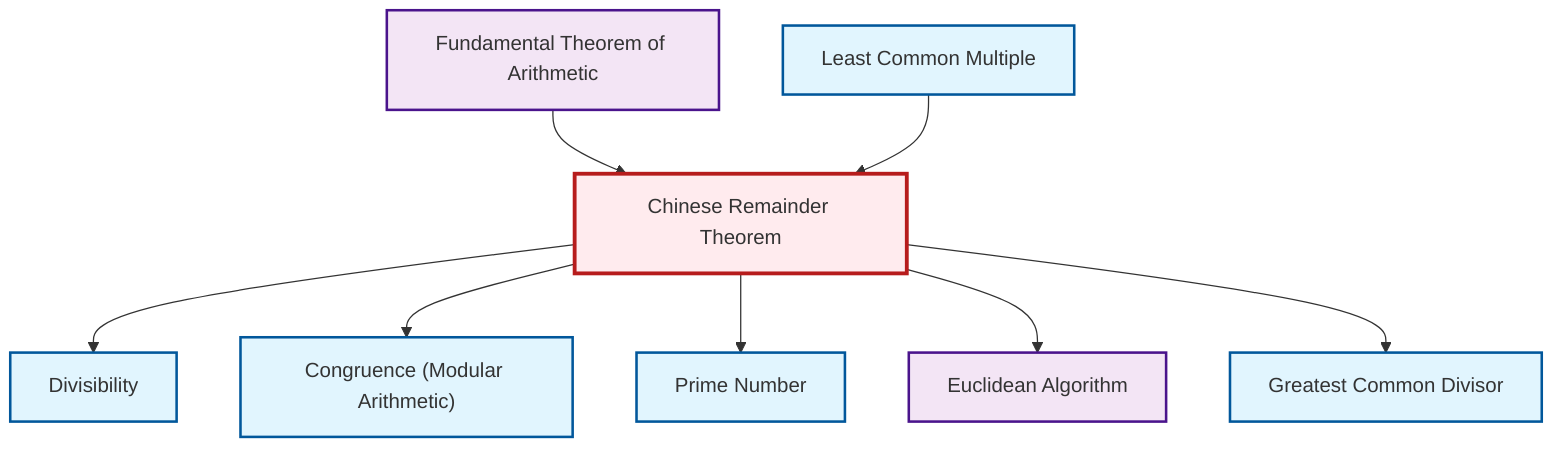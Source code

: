 graph TD
    classDef definition fill:#e1f5fe,stroke:#01579b,stroke-width:2px
    classDef theorem fill:#f3e5f5,stroke:#4a148c,stroke-width:2px
    classDef axiom fill:#fff3e0,stroke:#e65100,stroke-width:2px
    classDef example fill:#e8f5e9,stroke:#1b5e20,stroke-width:2px
    classDef current fill:#ffebee,stroke:#b71c1c,stroke-width:3px
    def-gcd["Greatest Common Divisor"]:::definition
    thm-fundamental-arithmetic["Fundamental Theorem of Arithmetic"]:::theorem
    def-prime["Prime Number"]:::definition
    thm-chinese-remainder["Chinese Remainder Theorem"]:::theorem
    def-lcm["Least Common Multiple"]:::definition
    def-congruence["Congruence (Modular Arithmetic)"]:::definition
    thm-euclidean-algorithm["Euclidean Algorithm"]:::theorem
    def-divisibility["Divisibility"]:::definition
    thm-chinese-remainder --> def-divisibility
    thm-fundamental-arithmetic --> thm-chinese-remainder
    def-lcm --> thm-chinese-remainder
    thm-chinese-remainder --> def-congruence
    thm-chinese-remainder --> def-prime
    thm-chinese-remainder --> thm-euclidean-algorithm
    thm-chinese-remainder --> def-gcd
    class thm-chinese-remainder current